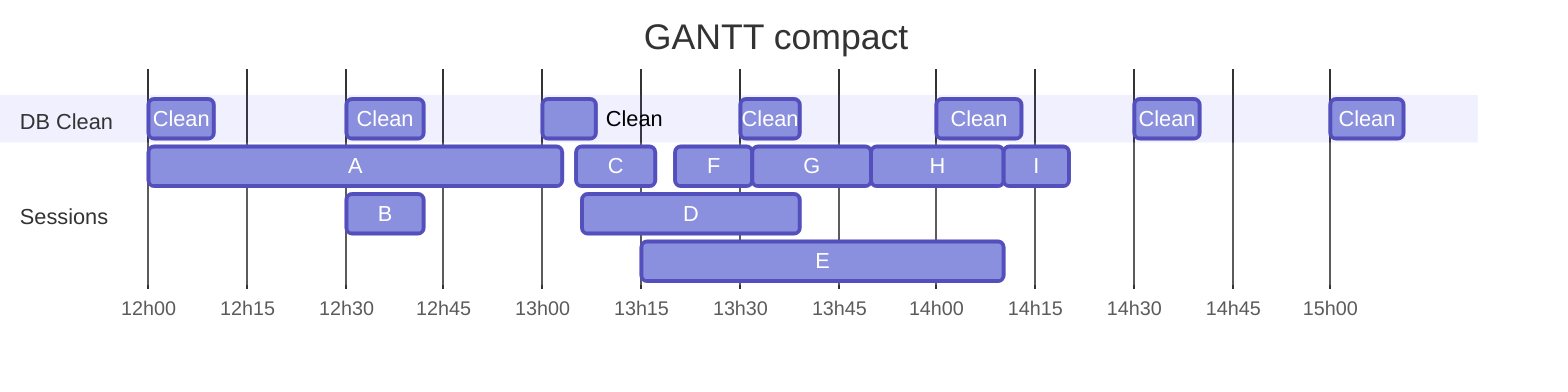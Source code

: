 ---
  displayMode: compact
---
gantt
title GANTT compact
dateFormat  HH:mm:ss
axisFormat  %Hh%M

section DB Clean
Clean: 12:00:00, 10m
Clean: 12:30:00, 12m
Clean: 13:00:00, 8m
Clean: 13:30:00, 9m
Clean: 14:00:00, 13m
Clean: 14:30:00, 10m
Clean: 15:00:00, 11m

section Sessions
A: 12:00:00, 63m
B: 12:30:00, 12m
C: 13:05:00, 12m
D: 13:06:00, 33m
E: 13:15:00, 55m
F: 13:20:00, 12m
G: 13:32:00, 18m
H: 13:50:00, 20m
I: 14:10:00, 10m